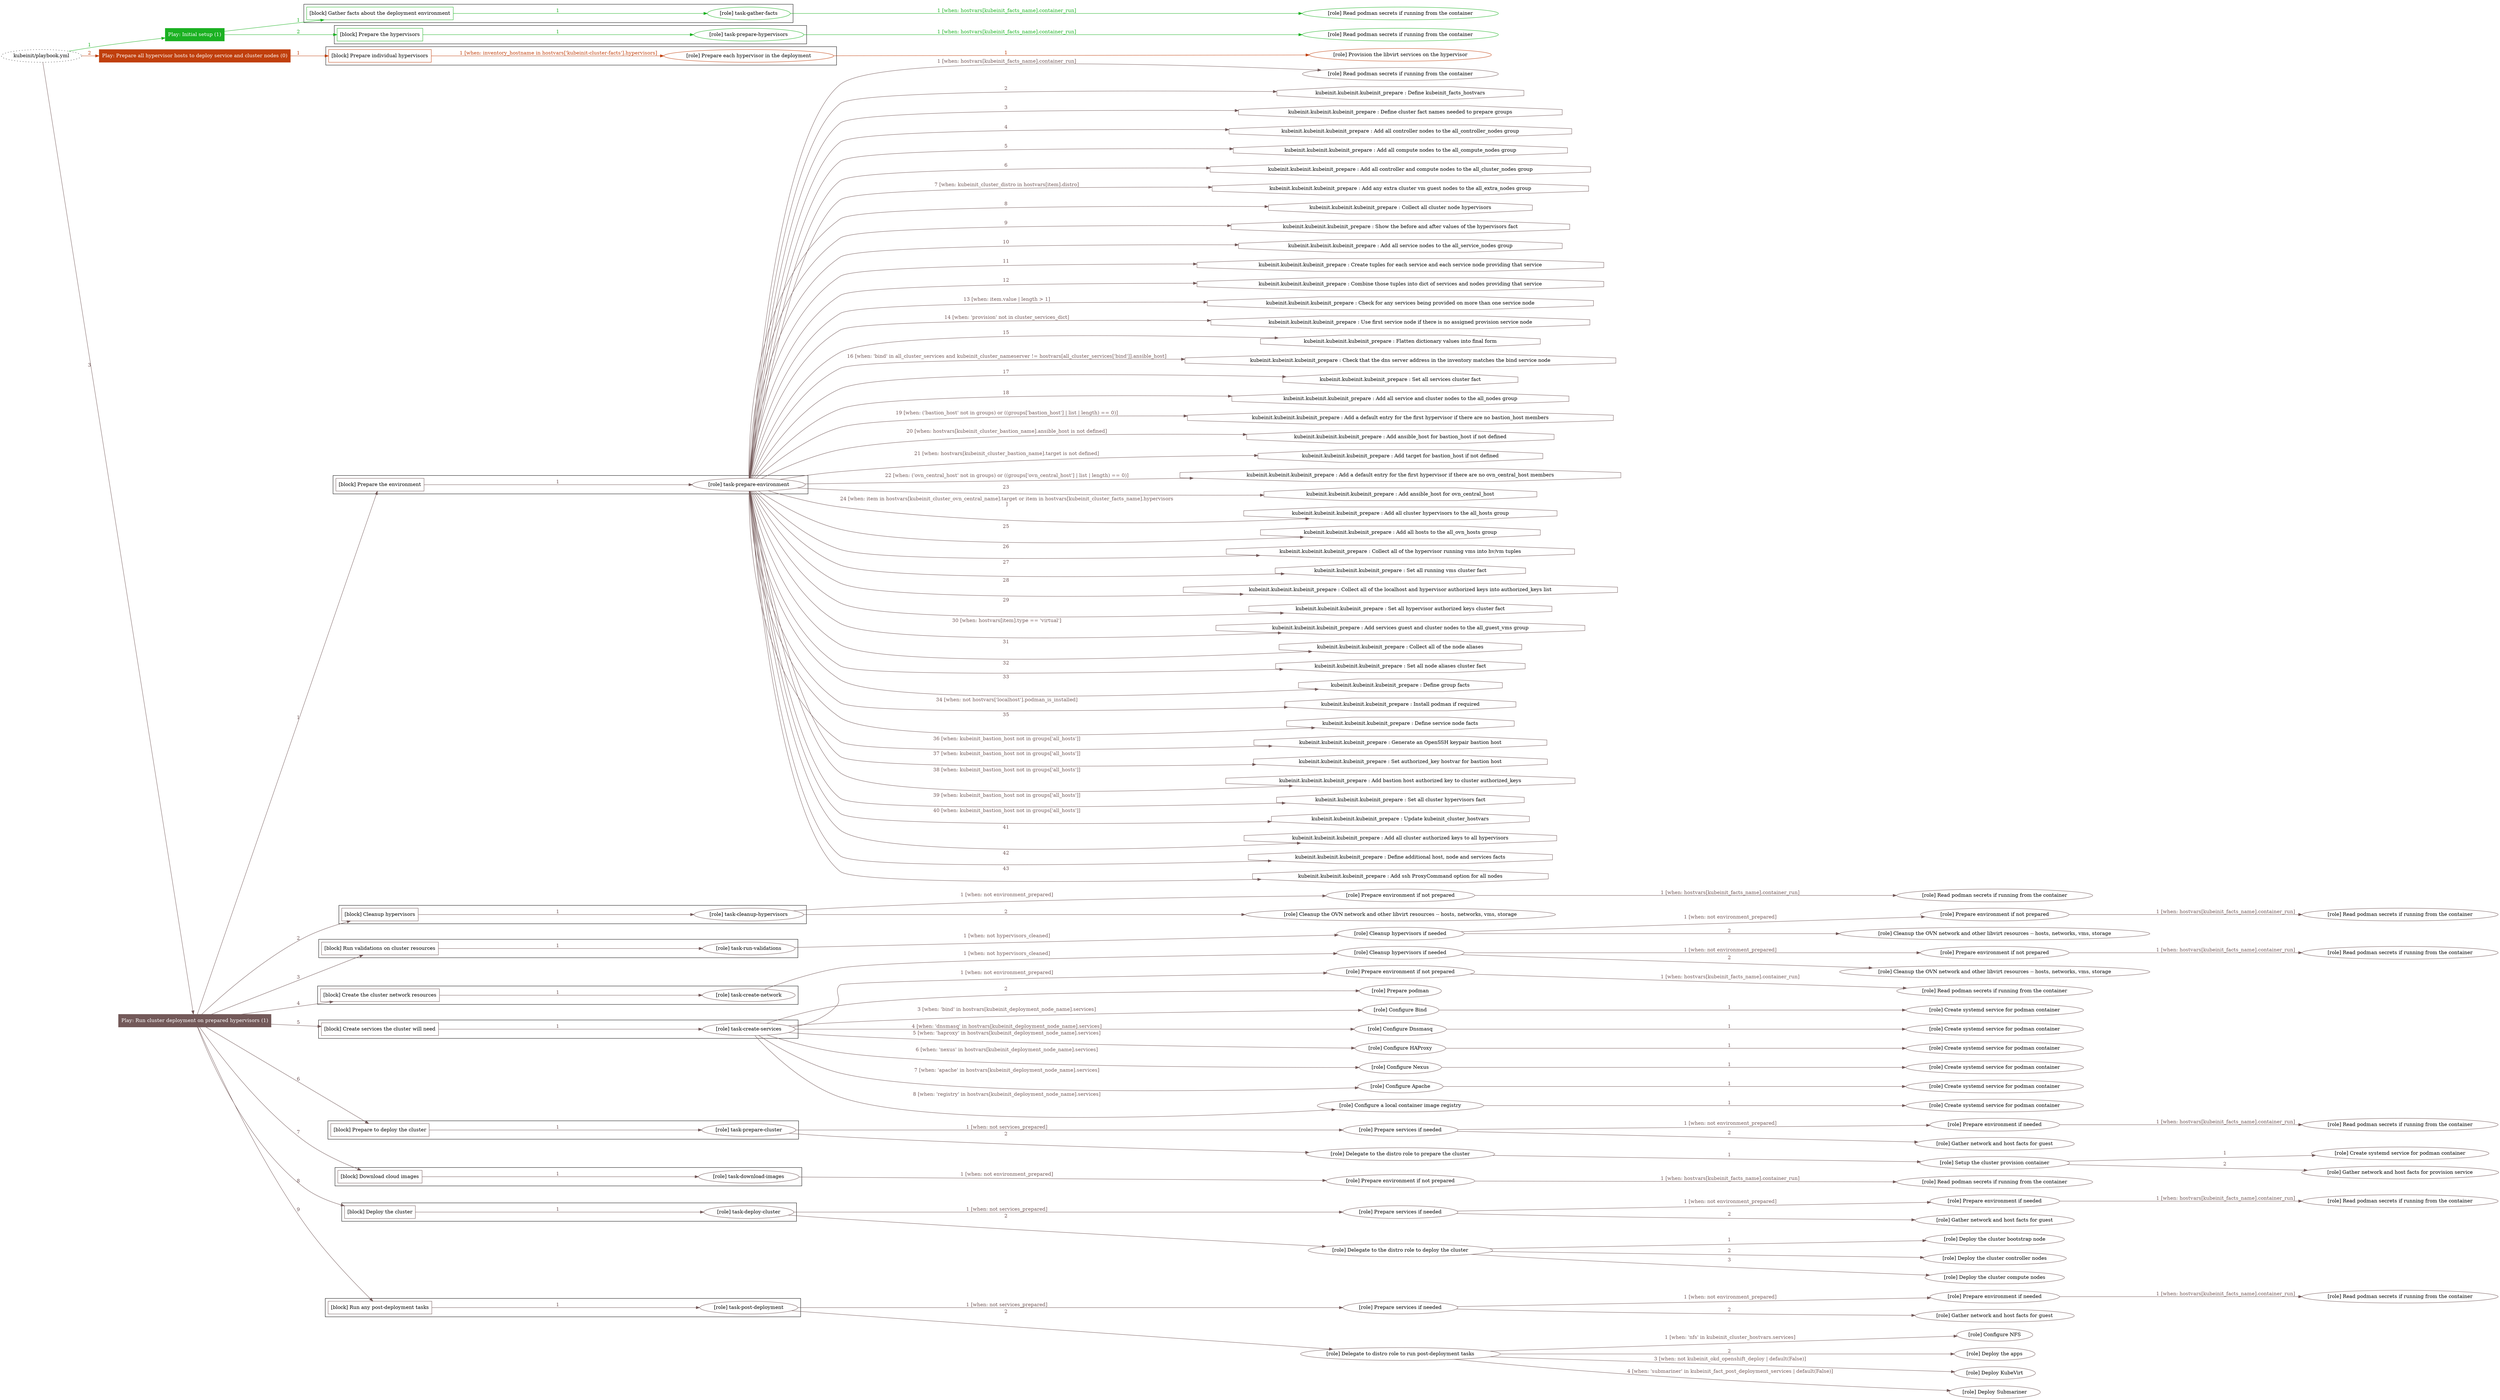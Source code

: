 digraph {
	graph [concentrate=true ordering=in rankdir=LR ratio=fill]
	edge [esep=5 sep=10]
	"kubeinit/playbook.yml" [id=root_node style=dotted]
	play_0b604673 [label="Play: Initial setup (1)" color="#1bb122" fontcolor="#ffffff" id=play_0b604673 shape=box style=filled tooltip=localhost]
	"kubeinit/playbook.yml" -> play_0b604673 [label="1 " color="#1bb122" fontcolor="#1bb122" id=edge_6fc9e31b labeltooltip="1 " tooltip="1 "]
	subgraph "Read podman secrets if running from the container" {
		role_071096eb [label="[role] Read podman secrets if running from the container" color="#1bb122" id=role_071096eb tooltip="Read podman secrets if running from the container"]
	}
	subgraph "task-gather-facts" {
		role_c2f2df8a [label="[role] task-gather-facts" color="#1bb122" id=role_c2f2df8a tooltip="task-gather-facts"]
		role_c2f2df8a -> role_071096eb [label="1 [when: hostvars[kubeinit_facts_name].container_run]" color="#1bb122" fontcolor="#1bb122" id=edge_57ed6446 labeltooltip="1 [when: hostvars[kubeinit_facts_name].container_run]" tooltip="1 [when: hostvars[kubeinit_facts_name].container_run]"]
	}
	subgraph "Read podman secrets if running from the container" {
		role_38f9a36a [label="[role] Read podman secrets if running from the container" color="#1bb122" id=role_38f9a36a tooltip="Read podman secrets if running from the container"]
	}
	subgraph "task-prepare-hypervisors" {
		role_b405c240 [label="[role] task-prepare-hypervisors" color="#1bb122" id=role_b405c240 tooltip="task-prepare-hypervisors"]
		role_b405c240 -> role_38f9a36a [label="1 [when: hostvars[kubeinit_facts_name].container_run]" color="#1bb122" fontcolor="#1bb122" id=edge_d3e00be1 labeltooltip="1 [when: hostvars[kubeinit_facts_name].container_run]" tooltip="1 [when: hostvars[kubeinit_facts_name].container_run]"]
	}
	subgraph "Play: Initial setup (1)" {
		play_0b604673 -> block_4a93ee76 [label=1 color="#1bb122" fontcolor="#1bb122" id=edge_3da9994f labeltooltip=1 tooltip=1]
		subgraph cluster_block_4a93ee76 {
			block_4a93ee76 [label="[block] Gather facts about the deployment environment" color="#1bb122" id=block_4a93ee76 labeltooltip="Gather facts about the deployment environment" shape=box tooltip="Gather facts about the deployment environment"]
			block_4a93ee76 -> role_c2f2df8a [label="1 " color="#1bb122" fontcolor="#1bb122" id=edge_fd9e7fda labeltooltip="1 " tooltip="1 "]
		}
		play_0b604673 -> block_36c95f2f [label=2 color="#1bb122" fontcolor="#1bb122" id=edge_93e45501 labeltooltip=2 tooltip=2]
		subgraph cluster_block_36c95f2f {
			block_36c95f2f [label="[block] Prepare the hypervisors" color="#1bb122" id=block_36c95f2f labeltooltip="Prepare the hypervisors" shape=box tooltip="Prepare the hypervisors"]
			block_36c95f2f -> role_b405c240 [label="1 " color="#1bb122" fontcolor="#1bb122" id=edge_4ecf1ecb labeltooltip="1 " tooltip="1 "]
		}
	}
	play_d2e999b8 [label="Play: Prepare all hypervisor hosts to deploy service and cluster nodes (0)" color="#c03f0c" fontcolor="#ffffff" id=play_d2e999b8 shape=box style=filled tooltip="Play: Prepare all hypervisor hosts to deploy service and cluster nodes (0)"]
	"kubeinit/playbook.yml" -> play_d2e999b8 [label="2 " color="#c03f0c" fontcolor="#c03f0c" id=edge_86c3b48e labeltooltip="2 " tooltip="2 "]
	subgraph "Provision the libvirt services on the hypervisor" {
		role_5745f9b3 [label="[role] Provision the libvirt services on the hypervisor" color="#c03f0c" id=role_5745f9b3 tooltip="Provision the libvirt services on the hypervisor"]
	}
	subgraph "Prepare each hypervisor in the deployment" {
		role_28396c73 [label="[role] Prepare each hypervisor in the deployment" color="#c03f0c" id=role_28396c73 tooltip="Prepare each hypervisor in the deployment"]
		role_28396c73 -> role_5745f9b3 [label="1 " color="#c03f0c" fontcolor="#c03f0c" id=edge_ae3bfe26 labeltooltip="1 " tooltip="1 "]
	}
	subgraph "Play: Prepare all hypervisor hosts to deploy service and cluster nodes (0)" {
		play_d2e999b8 -> block_d18fe141 [label=1 color="#c03f0c" fontcolor="#c03f0c" id=edge_cc3aabc2 labeltooltip=1 tooltip=1]
		subgraph cluster_block_d18fe141 {
			block_d18fe141 [label="[block] Prepare individual hypervisors" color="#c03f0c" id=block_d18fe141 labeltooltip="Prepare individual hypervisors" shape=box tooltip="Prepare individual hypervisors"]
			block_d18fe141 -> role_28396c73 [label="1 [when: inventory_hostname in hostvars['kubeinit-cluster-facts'].hypervisors]" color="#c03f0c" fontcolor="#c03f0c" id=edge_dc934dcf labeltooltip="1 [when: inventory_hostname in hostvars['kubeinit-cluster-facts'].hypervisors]" tooltip="1 [when: inventory_hostname in hostvars['kubeinit-cluster-facts'].hypervisors]"]
		}
	}
	play_7853c354 [label="Play: Run cluster deployment on prepared hypervisors (1)" color="#735959" fontcolor="#ffffff" id=play_7853c354 shape=box style=filled tooltip=localhost]
	"kubeinit/playbook.yml" -> play_7853c354 [label="3 " color="#735959" fontcolor="#735959" id=edge_5b728e2a labeltooltip="3 " tooltip="3 "]
	subgraph "Read podman secrets if running from the container" {
		role_346d6a9c [label="[role] Read podman secrets if running from the container" color="#735959" id=role_346d6a9c tooltip="Read podman secrets if running from the container"]
	}
	subgraph "task-prepare-environment" {
		role_4cdd810d [label="[role] task-prepare-environment" color="#735959" id=role_4cdd810d tooltip="task-prepare-environment"]
		role_4cdd810d -> role_346d6a9c [label="1 [when: hostvars[kubeinit_facts_name].container_run]" color="#735959" fontcolor="#735959" id=edge_8210e7eb labeltooltip="1 [when: hostvars[kubeinit_facts_name].container_run]" tooltip="1 [when: hostvars[kubeinit_facts_name].container_run]"]
		task_5ebe31a1 [label="kubeinit.kubeinit.kubeinit_prepare : Define kubeinit_facts_hostvars" color="#735959" id=task_5ebe31a1 shape=octagon tooltip="kubeinit.kubeinit.kubeinit_prepare : Define kubeinit_facts_hostvars"]
		role_4cdd810d -> task_5ebe31a1 [label="2 " color="#735959" fontcolor="#735959" id=edge_05c3b8dc labeltooltip="2 " tooltip="2 "]
		task_e822b29d [label="kubeinit.kubeinit.kubeinit_prepare : Define cluster fact names needed to prepare groups" color="#735959" id=task_e822b29d shape=octagon tooltip="kubeinit.kubeinit.kubeinit_prepare : Define cluster fact names needed to prepare groups"]
		role_4cdd810d -> task_e822b29d [label="3 " color="#735959" fontcolor="#735959" id=edge_4796a054 labeltooltip="3 " tooltip="3 "]
		task_d7df9d55 [label="kubeinit.kubeinit.kubeinit_prepare : Add all controller nodes to the all_controller_nodes group" color="#735959" id=task_d7df9d55 shape=octagon tooltip="kubeinit.kubeinit.kubeinit_prepare : Add all controller nodes to the all_controller_nodes group"]
		role_4cdd810d -> task_d7df9d55 [label="4 " color="#735959" fontcolor="#735959" id=edge_8d4c960b labeltooltip="4 " tooltip="4 "]
		task_0f27e9c3 [label="kubeinit.kubeinit.kubeinit_prepare : Add all compute nodes to the all_compute_nodes group" color="#735959" id=task_0f27e9c3 shape=octagon tooltip="kubeinit.kubeinit.kubeinit_prepare : Add all compute nodes to the all_compute_nodes group"]
		role_4cdd810d -> task_0f27e9c3 [label="5 " color="#735959" fontcolor="#735959" id=edge_5e927fb1 labeltooltip="5 " tooltip="5 "]
		task_297e2032 [label="kubeinit.kubeinit.kubeinit_prepare : Add all controller and compute nodes to the all_cluster_nodes group" color="#735959" id=task_297e2032 shape=octagon tooltip="kubeinit.kubeinit.kubeinit_prepare : Add all controller and compute nodes to the all_cluster_nodes group"]
		role_4cdd810d -> task_297e2032 [label="6 " color="#735959" fontcolor="#735959" id=edge_5557f332 labeltooltip="6 " tooltip="6 "]
		task_c8d8c554 [label="kubeinit.kubeinit.kubeinit_prepare : Add any extra cluster vm guest nodes to the all_extra_nodes group" color="#735959" id=task_c8d8c554 shape=octagon tooltip="kubeinit.kubeinit.kubeinit_prepare : Add any extra cluster vm guest nodes to the all_extra_nodes group"]
		role_4cdd810d -> task_c8d8c554 [label="7 [when: kubeinit_cluster_distro in hostvars[item].distro]" color="#735959" fontcolor="#735959" id=edge_0720735c labeltooltip="7 [when: kubeinit_cluster_distro in hostvars[item].distro]" tooltip="7 [when: kubeinit_cluster_distro in hostvars[item].distro]"]
		task_eff032a1 [label="kubeinit.kubeinit.kubeinit_prepare : Collect all cluster node hypervisors" color="#735959" id=task_eff032a1 shape=octagon tooltip="kubeinit.kubeinit.kubeinit_prepare : Collect all cluster node hypervisors"]
		role_4cdd810d -> task_eff032a1 [label="8 " color="#735959" fontcolor="#735959" id=edge_371bef1b labeltooltip="8 " tooltip="8 "]
		task_c2dc8c51 [label="kubeinit.kubeinit.kubeinit_prepare : Show the before and after values of the hypervisors fact" color="#735959" id=task_c2dc8c51 shape=octagon tooltip="kubeinit.kubeinit.kubeinit_prepare : Show the before and after values of the hypervisors fact"]
		role_4cdd810d -> task_c2dc8c51 [label="9 " color="#735959" fontcolor="#735959" id=edge_bf4c07bd labeltooltip="9 " tooltip="9 "]
		task_d6c1d150 [label="kubeinit.kubeinit.kubeinit_prepare : Add all service nodes to the all_service_nodes group" color="#735959" id=task_d6c1d150 shape=octagon tooltip="kubeinit.kubeinit.kubeinit_prepare : Add all service nodes to the all_service_nodes group"]
		role_4cdd810d -> task_d6c1d150 [label="10 " color="#735959" fontcolor="#735959" id=edge_a05be52d labeltooltip="10 " tooltip="10 "]
		task_e0d1e132 [label="kubeinit.kubeinit.kubeinit_prepare : Create tuples for each service and each service node providing that service" color="#735959" id=task_e0d1e132 shape=octagon tooltip="kubeinit.kubeinit.kubeinit_prepare : Create tuples for each service and each service node providing that service"]
		role_4cdd810d -> task_e0d1e132 [label="11 " color="#735959" fontcolor="#735959" id=edge_6a0a0f33 labeltooltip="11 " tooltip="11 "]
		task_df3c051e [label="kubeinit.kubeinit.kubeinit_prepare : Combine those tuples into dict of services and nodes providing that service" color="#735959" id=task_df3c051e shape=octagon tooltip="kubeinit.kubeinit.kubeinit_prepare : Combine those tuples into dict of services and nodes providing that service"]
		role_4cdd810d -> task_df3c051e [label="12 " color="#735959" fontcolor="#735959" id=edge_ddbcea80 labeltooltip="12 " tooltip="12 "]
		task_bdcde549 [label="kubeinit.kubeinit.kubeinit_prepare : Check for any services being provided on more than one service node" color="#735959" id=task_bdcde549 shape=octagon tooltip="kubeinit.kubeinit.kubeinit_prepare : Check for any services being provided on more than one service node"]
		role_4cdd810d -> task_bdcde549 [label="13 [when: item.value | length > 1]" color="#735959" fontcolor="#735959" id=edge_a064f05b labeltooltip="13 [when: item.value | length > 1]" tooltip="13 [when: item.value | length > 1]"]
		task_8c13baa5 [label="kubeinit.kubeinit.kubeinit_prepare : Use first service node if there is no assigned provision service node" color="#735959" id=task_8c13baa5 shape=octagon tooltip="kubeinit.kubeinit.kubeinit_prepare : Use first service node if there is no assigned provision service node"]
		role_4cdd810d -> task_8c13baa5 [label="14 [when: 'provision' not in cluster_services_dict]" color="#735959" fontcolor="#735959" id=edge_7d8c12a4 labeltooltip="14 [when: 'provision' not in cluster_services_dict]" tooltip="14 [when: 'provision' not in cluster_services_dict]"]
		task_615d08bc [label="kubeinit.kubeinit.kubeinit_prepare : Flatten dictionary values into final form" color="#735959" id=task_615d08bc shape=octagon tooltip="kubeinit.kubeinit.kubeinit_prepare : Flatten dictionary values into final form"]
		role_4cdd810d -> task_615d08bc [label="15 " color="#735959" fontcolor="#735959" id=edge_6911496a labeltooltip="15 " tooltip="15 "]
		task_e37f6dc3 [label="kubeinit.kubeinit.kubeinit_prepare : Check that the dns server address in the inventory matches the bind service node" color="#735959" id=task_e37f6dc3 shape=octagon tooltip="kubeinit.kubeinit.kubeinit_prepare : Check that the dns server address in the inventory matches the bind service node"]
		role_4cdd810d -> task_e37f6dc3 [label="16 [when: 'bind' in all_cluster_services and kubeinit_cluster_nameserver != hostvars[all_cluster_services['bind']].ansible_host]" color="#735959" fontcolor="#735959" id=edge_5a720386 labeltooltip="16 [when: 'bind' in all_cluster_services and kubeinit_cluster_nameserver != hostvars[all_cluster_services['bind']].ansible_host]" tooltip="16 [when: 'bind' in all_cluster_services and kubeinit_cluster_nameserver != hostvars[all_cluster_services['bind']].ansible_host]"]
		task_927e2040 [label="kubeinit.kubeinit.kubeinit_prepare : Set all services cluster fact" color="#735959" id=task_927e2040 shape=octagon tooltip="kubeinit.kubeinit.kubeinit_prepare : Set all services cluster fact"]
		role_4cdd810d -> task_927e2040 [label="17 " color="#735959" fontcolor="#735959" id=edge_1aaa6c3b labeltooltip="17 " tooltip="17 "]
		task_e1cd76f1 [label="kubeinit.kubeinit.kubeinit_prepare : Add all service and cluster nodes to the all_nodes group" color="#735959" id=task_e1cd76f1 shape=octagon tooltip="kubeinit.kubeinit.kubeinit_prepare : Add all service and cluster nodes to the all_nodes group"]
		role_4cdd810d -> task_e1cd76f1 [label="18 " color="#735959" fontcolor="#735959" id=edge_e5a9df1f labeltooltip="18 " tooltip="18 "]
		task_25ee8da7 [label="kubeinit.kubeinit.kubeinit_prepare : Add a default entry for the first hypervisor if there are no bastion_host members" color="#735959" id=task_25ee8da7 shape=octagon tooltip="kubeinit.kubeinit.kubeinit_prepare : Add a default entry for the first hypervisor if there are no bastion_host members"]
		role_4cdd810d -> task_25ee8da7 [label="19 [when: ('bastion_host' not in groups) or ((groups['bastion_host'] | list | length) == 0)]" color="#735959" fontcolor="#735959" id=edge_ca55831f labeltooltip="19 [when: ('bastion_host' not in groups) or ((groups['bastion_host'] | list | length) == 0)]" tooltip="19 [when: ('bastion_host' not in groups) or ((groups['bastion_host'] | list | length) == 0)]"]
		task_cac60c25 [label="kubeinit.kubeinit.kubeinit_prepare : Add ansible_host for bastion_host if not defined" color="#735959" id=task_cac60c25 shape=octagon tooltip="kubeinit.kubeinit.kubeinit_prepare : Add ansible_host for bastion_host if not defined"]
		role_4cdd810d -> task_cac60c25 [label="20 [when: hostvars[kubeinit_cluster_bastion_name].ansible_host is not defined]" color="#735959" fontcolor="#735959" id=edge_ae914f7a labeltooltip="20 [when: hostvars[kubeinit_cluster_bastion_name].ansible_host is not defined]" tooltip="20 [when: hostvars[kubeinit_cluster_bastion_name].ansible_host is not defined]"]
		task_775a1bec [label="kubeinit.kubeinit.kubeinit_prepare : Add target for bastion_host if not defined" color="#735959" id=task_775a1bec shape=octagon tooltip="kubeinit.kubeinit.kubeinit_prepare : Add target for bastion_host if not defined"]
		role_4cdd810d -> task_775a1bec [label="21 [when: hostvars[kubeinit_cluster_bastion_name].target is not defined]" color="#735959" fontcolor="#735959" id=edge_4b243d5f labeltooltip="21 [when: hostvars[kubeinit_cluster_bastion_name].target is not defined]" tooltip="21 [when: hostvars[kubeinit_cluster_bastion_name].target is not defined]"]
		task_08d8ca10 [label="kubeinit.kubeinit.kubeinit_prepare : Add a default entry for the first hypervisor if there are no ovn_central_host members" color="#735959" id=task_08d8ca10 shape=octagon tooltip="kubeinit.kubeinit.kubeinit_prepare : Add a default entry for the first hypervisor if there are no ovn_central_host members"]
		role_4cdd810d -> task_08d8ca10 [label="22 [when: ('ovn_central_host' not in groups) or ((groups['ovn_central_host'] | list | length) == 0)]" color="#735959" fontcolor="#735959" id=edge_671dd562 labeltooltip="22 [when: ('ovn_central_host' not in groups) or ((groups['ovn_central_host'] | list | length) == 0)]" tooltip="22 [when: ('ovn_central_host' not in groups) or ((groups['ovn_central_host'] | list | length) == 0)]"]
		task_d0945b0a [label="kubeinit.kubeinit.kubeinit_prepare : Add ansible_host for ovn_central_host" color="#735959" id=task_d0945b0a shape=octagon tooltip="kubeinit.kubeinit.kubeinit_prepare : Add ansible_host for ovn_central_host"]
		role_4cdd810d -> task_d0945b0a [label="23 " color="#735959" fontcolor="#735959" id=edge_9784f53c labeltooltip="23 " tooltip="23 "]
		task_a1dbe14c [label="kubeinit.kubeinit.kubeinit_prepare : Add all cluster hypervisors to the all_hosts group" color="#735959" id=task_a1dbe14c shape=octagon tooltip="kubeinit.kubeinit.kubeinit_prepare : Add all cluster hypervisors to the all_hosts group"]
		role_4cdd810d -> task_a1dbe14c [label="24 [when: item in hostvars[kubeinit_cluster_ovn_central_name].target or item in hostvars[kubeinit_cluster_facts_name].hypervisors
]" color="#735959" fontcolor="#735959" id=edge_110ff3a8 labeltooltip="24 [when: item in hostvars[kubeinit_cluster_ovn_central_name].target or item in hostvars[kubeinit_cluster_facts_name].hypervisors
]" tooltip="24 [when: item in hostvars[kubeinit_cluster_ovn_central_name].target or item in hostvars[kubeinit_cluster_facts_name].hypervisors
]"]
		task_2d7e0704 [label="kubeinit.kubeinit.kubeinit_prepare : Add all hosts to the all_ovn_hosts group" color="#735959" id=task_2d7e0704 shape=octagon tooltip="kubeinit.kubeinit.kubeinit_prepare : Add all hosts to the all_ovn_hosts group"]
		role_4cdd810d -> task_2d7e0704 [label="25 " color="#735959" fontcolor="#735959" id=edge_1ecf9fa5 labeltooltip="25 " tooltip="25 "]
		task_ece7da7d [label="kubeinit.kubeinit.kubeinit_prepare : Collect all of the hypervisor running vms into hv/vm tuples" color="#735959" id=task_ece7da7d shape=octagon tooltip="kubeinit.kubeinit.kubeinit_prepare : Collect all of the hypervisor running vms into hv/vm tuples"]
		role_4cdd810d -> task_ece7da7d [label="26 " color="#735959" fontcolor="#735959" id=edge_17918cf3 labeltooltip="26 " tooltip="26 "]
		task_fa5a8075 [label="kubeinit.kubeinit.kubeinit_prepare : Set all running vms cluster fact" color="#735959" id=task_fa5a8075 shape=octagon tooltip="kubeinit.kubeinit.kubeinit_prepare : Set all running vms cluster fact"]
		role_4cdd810d -> task_fa5a8075 [label="27 " color="#735959" fontcolor="#735959" id=edge_235bb44b labeltooltip="27 " tooltip="27 "]
		task_a196ea78 [label="kubeinit.kubeinit.kubeinit_prepare : Collect all of the localhost and hypervisor authorized keys into authorized_keys list" color="#735959" id=task_a196ea78 shape=octagon tooltip="kubeinit.kubeinit.kubeinit_prepare : Collect all of the localhost and hypervisor authorized keys into authorized_keys list"]
		role_4cdd810d -> task_a196ea78 [label="28 " color="#735959" fontcolor="#735959" id=edge_3cf45b0a labeltooltip="28 " tooltip="28 "]
		task_ff2f99eb [label="kubeinit.kubeinit.kubeinit_prepare : Set all hypervisor authorized keys cluster fact" color="#735959" id=task_ff2f99eb shape=octagon tooltip="kubeinit.kubeinit.kubeinit_prepare : Set all hypervisor authorized keys cluster fact"]
		role_4cdd810d -> task_ff2f99eb [label="29 " color="#735959" fontcolor="#735959" id=edge_c030cb1f labeltooltip="29 " tooltip="29 "]
		task_f0d97d83 [label="kubeinit.kubeinit.kubeinit_prepare : Add services guest and cluster nodes to the all_guest_vms group" color="#735959" id=task_f0d97d83 shape=octagon tooltip="kubeinit.kubeinit.kubeinit_prepare : Add services guest and cluster nodes to the all_guest_vms group"]
		role_4cdd810d -> task_f0d97d83 [label="30 [when: hostvars[item].type == 'virtual']" color="#735959" fontcolor="#735959" id=edge_7e536965 labeltooltip="30 [when: hostvars[item].type == 'virtual']" tooltip="30 [when: hostvars[item].type == 'virtual']"]
		task_8d2ea3e6 [label="kubeinit.kubeinit.kubeinit_prepare : Collect all of the node aliases" color="#735959" id=task_8d2ea3e6 shape=octagon tooltip="kubeinit.kubeinit.kubeinit_prepare : Collect all of the node aliases"]
		role_4cdd810d -> task_8d2ea3e6 [label="31 " color="#735959" fontcolor="#735959" id=edge_9c41b24f labeltooltip="31 " tooltip="31 "]
		task_41cbaa6e [label="kubeinit.kubeinit.kubeinit_prepare : Set all node aliases cluster fact" color="#735959" id=task_41cbaa6e shape=octagon tooltip="kubeinit.kubeinit.kubeinit_prepare : Set all node aliases cluster fact"]
		role_4cdd810d -> task_41cbaa6e [label="32 " color="#735959" fontcolor="#735959" id=edge_8a51d4a0 labeltooltip="32 " tooltip="32 "]
		task_58ff5467 [label="kubeinit.kubeinit.kubeinit_prepare : Define group facts" color="#735959" id=task_58ff5467 shape=octagon tooltip="kubeinit.kubeinit.kubeinit_prepare : Define group facts"]
		role_4cdd810d -> task_58ff5467 [label="33 " color="#735959" fontcolor="#735959" id=edge_520b2924 labeltooltip="33 " tooltip="33 "]
		task_6f6a8bd0 [label="kubeinit.kubeinit.kubeinit_prepare : Install podman if required" color="#735959" id=task_6f6a8bd0 shape=octagon tooltip="kubeinit.kubeinit.kubeinit_prepare : Install podman if required"]
		role_4cdd810d -> task_6f6a8bd0 [label="34 [when: not hostvars['localhost'].podman_is_installed]" color="#735959" fontcolor="#735959" id=edge_380c52dd labeltooltip="34 [when: not hostvars['localhost'].podman_is_installed]" tooltip="34 [when: not hostvars['localhost'].podman_is_installed]"]
		task_2b76e781 [label="kubeinit.kubeinit.kubeinit_prepare : Define service node facts" color="#735959" id=task_2b76e781 shape=octagon tooltip="kubeinit.kubeinit.kubeinit_prepare : Define service node facts"]
		role_4cdd810d -> task_2b76e781 [label="35 " color="#735959" fontcolor="#735959" id=edge_bb054ce7 labeltooltip="35 " tooltip="35 "]
		task_5092fc9a [label="kubeinit.kubeinit.kubeinit_prepare : Generate an OpenSSH keypair bastion host" color="#735959" id=task_5092fc9a shape=octagon tooltip="kubeinit.kubeinit.kubeinit_prepare : Generate an OpenSSH keypair bastion host"]
		role_4cdd810d -> task_5092fc9a [label="36 [when: kubeinit_bastion_host not in groups['all_hosts']]" color="#735959" fontcolor="#735959" id=edge_240e9bb1 labeltooltip="36 [when: kubeinit_bastion_host not in groups['all_hosts']]" tooltip="36 [when: kubeinit_bastion_host not in groups['all_hosts']]"]
		task_94d8cf6a [label="kubeinit.kubeinit.kubeinit_prepare : Set authorized_key hostvar for bastion host" color="#735959" id=task_94d8cf6a shape=octagon tooltip="kubeinit.kubeinit.kubeinit_prepare : Set authorized_key hostvar for bastion host"]
		role_4cdd810d -> task_94d8cf6a [label="37 [when: kubeinit_bastion_host not in groups['all_hosts']]" color="#735959" fontcolor="#735959" id=edge_0bd7aa03 labeltooltip="37 [when: kubeinit_bastion_host not in groups['all_hosts']]" tooltip="37 [when: kubeinit_bastion_host not in groups['all_hosts']]"]
		task_050c9ed0 [label="kubeinit.kubeinit.kubeinit_prepare : Add bastion host authorized key to cluster authorized_keys" color="#735959" id=task_050c9ed0 shape=octagon tooltip="kubeinit.kubeinit.kubeinit_prepare : Add bastion host authorized key to cluster authorized_keys"]
		role_4cdd810d -> task_050c9ed0 [label="38 [when: kubeinit_bastion_host not in groups['all_hosts']]" color="#735959" fontcolor="#735959" id=edge_ef444ffe labeltooltip="38 [when: kubeinit_bastion_host not in groups['all_hosts']]" tooltip="38 [when: kubeinit_bastion_host not in groups['all_hosts']]"]
		task_e8dc35d6 [label="kubeinit.kubeinit.kubeinit_prepare : Set all cluster hypervisors fact" color="#735959" id=task_e8dc35d6 shape=octagon tooltip="kubeinit.kubeinit.kubeinit_prepare : Set all cluster hypervisors fact"]
		role_4cdd810d -> task_e8dc35d6 [label="39 [when: kubeinit_bastion_host not in groups['all_hosts']]" color="#735959" fontcolor="#735959" id=edge_620a6725 labeltooltip="39 [when: kubeinit_bastion_host not in groups['all_hosts']]" tooltip="39 [when: kubeinit_bastion_host not in groups['all_hosts']]"]
		task_590fdaac [label="kubeinit.kubeinit.kubeinit_prepare : Update kubeinit_cluster_hostvars" color="#735959" id=task_590fdaac shape=octagon tooltip="kubeinit.kubeinit.kubeinit_prepare : Update kubeinit_cluster_hostvars"]
		role_4cdd810d -> task_590fdaac [label="40 [when: kubeinit_bastion_host not in groups['all_hosts']]" color="#735959" fontcolor="#735959" id=edge_285d5b00 labeltooltip="40 [when: kubeinit_bastion_host not in groups['all_hosts']]" tooltip="40 [when: kubeinit_bastion_host not in groups['all_hosts']]"]
		task_1eda47ca [label="kubeinit.kubeinit.kubeinit_prepare : Add all cluster authorized keys to all hypervisors" color="#735959" id=task_1eda47ca shape=octagon tooltip="kubeinit.kubeinit.kubeinit_prepare : Add all cluster authorized keys to all hypervisors"]
		role_4cdd810d -> task_1eda47ca [label="41 " color="#735959" fontcolor="#735959" id=edge_f49694b1 labeltooltip="41 " tooltip="41 "]
		task_5cd0d17d [label="kubeinit.kubeinit.kubeinit_prepare : Define additional host, node and services facts" color="#735959" id=task_5cd0d17d shape=octagon tooltip="kubeinit.kubeinit.kubeinit_prepare : Define additional host, node and services facts"]
		role_4cdd810d -> task_5cd0d17d [label="42 " color="#735959" fontcolor="#735959" id=edge_ef0da029 labeltooltip="42 " tooltip="42 "]
		task_136187fb [label="kubeinit.kubeinit.kubeinit_prepare : Add ssh ProxyCommand option for all nodes" color="#735959" id=task_136187fb shape=octagon tooltip="kubeinit.kubeinit.kubeinit_prepare : Add ssh ProxyCommand option for all nodes"]
		role_4cdd810d -> task_136187fb [label="43 " color="#735959" fontcolor="#735959" id=edge_6aceeecd labeltooltip="43 " tooltip="43 "]
	}
	subgraph "Read podman secrets if running from the container" {
		role_1c38e2b9 [label="[role] Read podman secrets if running from the container" color="#735959" id=role_1c38e2b9 tooltip="Read podman secrets if running from the container"]
	}
	subgraph "Prepare environment if not prepared" {
		role_e371d904 [label="[role] Prepare environment if not prepared" color="#735959" id=role_e371d904 tooltip="Prepare environment if not prepared"]
		role_e371d904 -> role_1c38e2b9 [label="1 [when: hostvars[kubeinit_facts_name].container_run]" color="#735959" fontcolor="#735959" id=edge_8345aaf6 labeltooltip="1 [when: hostvars[kubeinit_facts_name].container_run]" tooltip="1 [when: hostvars[kubeinit_facts_name].container_run]"]
	}
	subgraph "Cleanup the OVN network and other libvirt resources -- hosts, networks, vms, storage" {
		role_0c34d7f1 [label="[role] Cleanup the OVN network and other libvirt resources -- hosts, networks, vms, storage" color="#735959" id=role_0c34d7f1 tooltip="Cleanup the OVN network and other libvirt resources -- hosts, networks, vms, storage"]
	}
	subgraph "task-cleanup-hypervisors" {
		role_062857de [label="[role] task-cleanup-hypervisors" color="#735959" id=role_062857de tooltip="task-cleanup-hypervisors"]
		role_062857de -> role_e371d904 [label="1 [when: not environment_prepared]" color="#735959" fontcolor="#735959" id=edge_cc44ac34 labeltooltip="1 [when: not environment_prepared]" tooltip="1 [when: not environment_prepared]"]
		role_062857de -> role_0c34d7f1 [label="2 " color="#735959" fontcolor="#735959" id=edge_2cad8264 labeltooltip="2 " tooltip="2 "]
	}
	subgraph "Read podman secrets if running from the container" {
		role_272c7995 [label="[role] Read podman secrets if running from the container" color="#735959" id=role_272c7995 tooltip="Read podman secrets if running from the container"]
	}
	subgraph "Prepare environment if not prepared" {
		role_2d081fd0 [label="[role] Prepare environment if not prepared" color="#735959" id=role_2d081fd0 tooltip="Prepare environment if not prepared"]
		role_2d081fd0 -> role_272c7995 [label="1 [when: hostvars[kubeinit_facts_name].container_run]" color="#735959" fontcolor="#735959" id=edge_acadd8dc labeltooltip="1 [when: hostvars[kubeinit_facts_name].container_run]" tooltip="1 [when: hostvars[kubeinit_facts_name].container_run]"]
	}
	subgraph "Cleanup the OVN network and other libvirt resources -- hosts, networks, vms, storage" {
		role_55965f7b [label="[role] Cleanup the OVN network and other libvirt resources -- hosts, networks, vms, storage" color="#735959" id=role_55965f7b tooltip="Cleanup the OVN network and other libvirt resources -- hosts, networks, vms, storage"]
	}
	subgraph "Cleanup hypervisors if needed" {
		role_7e088716 [label="[role] Cleanup hypervisors if needed" color="#735959" id=role_7e088716 tooltip="Cleanup hypervisors if needed"]
		role_7e088716 -> role_2d081fd0 [label="1 [when: not environment_prepared]" color="#735959" fontcolor="#735959" id=edge_115a5318 labeltooltip="1 [when: not environment_prepared]" tooltip="1 [when: not environment_prepared]"]
		role_7e088716 -> role_55965f7b [label="2 " color="#735959" fontcolor="#735959" id=edge_6fd35939 labeltooltip="2 " tooltip="2 "]
	}
	subgraph "task-run-validations" {
		role_c21163a3 [label="[role] task-run-validations" color="#735959" id=role_c21163a3 tooltip="task-run-validations"]
		role_c21163a3 -> role_7e088716 [label="1 [when: not hypervisors_cleaned]" color="#735959" fontcolor="#735959" id=edge_882e077a labeltooltip="1 [when: not hypervisors_cleaned]" tooltip="1 [when: not hypervisors_cleaned]"]
	}
	subgraph "Read podman secrets if running from the container" {
		role_0f3a05f4 [label="[role] Read podman secrets if running from the container" color="#735959" id=role_0f3a05f4 tooltip="Read podman secrets if running from the container"]
	}
	subgraph "Prepare environment if not prepared" {
		role_2cbc596e [label="[role] Prepare environment if not prepared" color="#735959" id=role_2cbc596e tooltip="Prepare environment if not prepared"]
		role_2cbc596e -> role_0f3a05f4 [label="1 [when: hostvars[kubeinit_facts_name].container_run]" color="#735959" fontcolor="#735959" id=edge_8237976a labeltooltip="1 [when: hostvars[kubeinit_facts_name].container_run]" tooltip="1 [when: hostvars[kubeinit_facts_name].container_run]"]
	}
	subgraph "Cleanup the OVN network and other libvirt resources -- hosts, networks, vms, storage" {
		role_1b6a2350 [label="[role] Cleanup the OVN network and other libvirt resources -- hosts, networks, vms, storage" color="#735959" id=role_1b6a2350 tooltip="Cleanup the OVN network and other libvirt resources -- hosts, networks, vms, storage"]
	}
	subgraph "Cleanup hypervisors if needed" {
		role_c20642ca [label="[role] Cleanup hypervisors if needed" color="#735959" id=role_c20642ca tooltip="Cleanup hypervisors if needed"]
		role_c20642ca -> role_2cbc596e [label="1 [when: not environment_prepared]" color="#735959" fontcolor="#735959" id=edge_f02232a6 labeltooltip="1 [when: not environment_prepared]" tooltip="1 [when: not environment_prepared]"]
		role_c20642ca -> role_1b6a2350 [label="2 " color="#735959" fontcolor="#735959" id=edge_78edf0e3 labeltooltip="2 " tooltip="2 "]
	}
	subgraph "task-create-network" {
		role_643c8e18 [label="[role] task-create-network" color="#735959" id=role_643c8e18 tooltip="task-create-network"]
		role_643c8e18 -> role_c20642ca [label="1 [when: not hypervisors_cleaned]" color="#735959" fontcolor="#735959" id=edge_db14b9b7 labeltooltip="1 [when: not hypervisors_cleaned]" tooltip="1 [when: not hypervisors_cleaned]"]
	}
	subgraph "Read podman secrets if running from the container" {
		role_3613cdd4 [label="[role] Read podman secrets if running from the container" color="#735959" id=role_3613cdd4 tooltip="Read podman secrets if running from the container"]
	}
	subgraph "Prepare environment if not prepared" {
		role_b26812f7 [label="[role] Prepare environment if not prepared" color="#735959" id=role_b26812f7 tooltip="Prepare environment if not prepared"]
		role_b26812f7 -> role_3613cdd4 [label="1 [when: hostvars[kubeinit_facts_name].container_run]" color="#735959" fontcolor="#735959" id=edge_d66ffa3a labeltooltip="1 [when: hostvars[kubeinit_facts_name].container_run]" tooltip="1 [when: hostvars[kubeinit_facts_name].container_run]"]
	}
	subgraph "Prepare podman" {
		role_447b09b1 [label="[role] Prepare podman" color="#735959" id=role_447b09b1 tooltip="Prepare podman"]
	}
	subgraph "Create systemd service for podman container" {
		role_4086a439 [label="[role] Create systemd service for podman container" color="#735959" id=role_4086a439 tooltip="Create systemd service for podman container"]
	}
	subgraph "Configure Bind" {
		role_c69c54dd [label="[role] Configure Bind" color="#735959" id=role_c69c54dd tooltip="Configure Bind"]
		role_c69c54dd -> role_4086a439 [label="1 " color="#735959" fontcolor="#735959" id=edge_bf426b8f labeltooltip="1 " tooltip="1 "]
	}
	subgraph "Create systemd service for podman container" {
		role_bd46b300 [label="[role] Create systemd service for podman container" color="#735959" id=role_bd46b300 tooltip="Create systemd service for podman container"]
	}
	subgraph "Configure Dnsmasq" {
		role_b2294d41 [label="[role] Configure Dnsmasq" color="#735959" id=role_b2294d41 tooltip="Configure Dnsmasq"]
		role_b2294d41 -> role_bd46b300 [label="1 " color="#735959" fontcolor="#735959" id=edge_a9fb114c labeltooltip="1 " tooltip="1 "]
	}
	subgraph "Create systemd service for podman container" {
		role_dbffb1fe [label="[role] Create systemd service for podman container" color="#735959" id=role_dbffb1fe tooltip="Create systemd service for podman container"]
	}
	subgraph "Configure HAProxy" {
		role_02f6f303 [label="[role] Configure HAProxy" color="#735959" id=role_02f6f303 tooltip="Configure HAProxy"]
		role_02f6f303 -> role_dbffb1fe [label="1 " color="#735959" fontcolor="#735959" id=edge_af2626db labeltooltip="1 " tooltip="1 "]
	}
	subgraph "Create systemd service for podman container" {
		role_d4007c28 [label="[role] Create systemd service for podman container" color="#735959" id=role_d4007c28 tooltip="Create systemd service for podman container"]
	}
	subgraph "Configure Nexus" {
		role_cf9e062e [label="[role] Configure Nexus" color="#735959" id=role_cf9e062e tooltip="Configure Nexus"]
		role_cf9e062e -> role_d4007c28 [label="1 " color="#735959" fontcolor="#735959" id=edge_46b011fb labeltooltip="1 " tooltip="1 "]
	}
	subgraph "Create systemd service for podman container" {
		role_fffd5429 [label="[role] Create systemd service for podman container" color="#735959" id=role_fffd5429 tooltip="Create systemd service for podman container"]
	}
	subgraph "Configure Apache" {
		role_3976744a [label="[role] Configure Apache" color="#735959" id=role_3976744a tooltip="Configure Apache"]
		role_3976744a -> role_fffd5429 [label="1 " color="#735959" fontcolor="#735959" id=edge_fc246e06 labeltooltip="1 " tooltip="1 "]
	}
	subgraph "Create systemd service for podman container" {
		role_4874d1c0 [label="[role] Create systemd service for podman container" color="#735959" id=role_4874d1c0 tooltip="Create systemd service for podman container"]
	}
	subgraph "Configure a local container image registry" {
		role_cb00faa6 [label="[role] Configure a local container image registry" color="#735959" id=role_cb00faa6 tooltip="Configure a local container image registry"]
		role_cb00faa6 -> role_4874d1c0 [label="1 " color="#735959" fontcolor="#735959" id=edge_a77ba42b labeltooltip="1 " tooltip="1 "]
	}
	subgraph "task-create-services" {
		role_4ce93a4d [label="[role] task-create-services" color="#735959" id=role_4ce93a4d tooltip="task-create-services"]
		role_4ce93a4d -> role_b26812f7 [label="1 [when: not environment_prepared]" color="#735959" fontcolor="#735959" id=edge_20390380 labeltooltip="1 [when: not environment_prepared]" tooltip="1 [when: not environment_prepared]"]
		role_4ce93a4d -> role_447b09b1 [label="2 " color="#735959" fontcolor="#735959" id=edge_2d7ed0d2 labeltooltip="2 " tooltip="2 "]
		role_4ce93a4d -> role_c69c54dd [label="3 [when: 'bind' in hostvars[kubeinit_deployment_node_name].services]" color="#735959" fontcolor="#735959" id=edge_57da7ba6 labeltooltip="3 [when: 'bind' in hostvars[kubeinit_deployment_node_name].services]" tooltip="3 [when: 'bind' in hostvars[kubeinit_deployment_node_name].services]"]
		role_4ce93a4d -> role_b2294d41 [label="4 [when: 'dnsmasq' in hostvars[kubeinit_deployment_node_name].services]" color="#735959" fontcolor="#735959" id=edge_4549896c labeltooltip="4 [when: 'dnsmasq' in hostvars[kubeinit_deployment_node_name].services]" tooltip="4 [when: 'dnsmasq' in hostvars[kubeinit_deployment_node_name].services]"]
		role_4ce93a4d -> role_02f6f303 [label="5 [when: 'haproxy' in hostvars[kubeinit_deployment_node_name].services]" color="#735959" fontcolor="#735959" id=edge_0ba55a90 labeltooltip="5 [when: 'haproxy' in hostvars[kubeinit_deployment_node_name].services]" tooltip="5 [when: 'haproxy' in hostvars[kubeinit_deployment_node_name].services]"]
		role_4ce93a4d -> role_cf9e062e [label="6 [when: 'nexus' in hostvars[kubeinit_deployment_node_name].services]" color="#735959" fontcolor="#735959" id=edge_9c55b2f1 labeltooltip="6 [when: 'nexus' in hostvars[kubeinit_deployment_node_name].services]" tooltip="6 [when: 'nexus' in hostvars[kubeinit_deployment_node_name].services]"]
		role_4ce93a4d -> role_3976744a [label="7 [when: 'apache' in hostvars[kubeinit_deployment_node_name].services]" color="#735959" fontcolor="#735959" id=edge_b21f4fd6 labeltooltip="7 [when: 'apache' in hostvars[kubeinit_deployment_node_name].services]" tooltip="7 [when: 'apache' in hostvars[kubeinit_deployment_node_name].services]"]
		role_4ce93a4d -> role_cb00faa6 [label="8 [when: 'registry' in hostvars[kubeinit_deployment_node_name].services]" color="#735959" fontcolor="#735959" id=edge_76db5ab0 labeltooltip="8 [when: 'registry' in hostvars[kubeinit_deployment_node_name].services]" tooltip="8 [when: 'registry' in hostvars[kubeinit_deployment_node_name].services]"]
	}
	subgraph "Read podman secrets if running from the container" {
		role_78d3a6c4 [label="[role] Read podman secrets if running from the container" color="#735959" id=role_78d3a6c4 tooltip="Read podman secrets if running from the container"]
	}
	subgraph "Prepare environment if needed" {
		role_8077e89a [label="[role] Prepare environment if needed" color="#735959" id=role_8077e89a tooltip="Prepare environment if needed"]
		role_8077e89a -> role_78d3a6c4 [label="1 [when: hostvars[kubeinit_facts_name].container_run]" color="#735959" fontcolor="#735959" id=edge_e78221c6 labeltooltip="1 [when: hostvars[kubeinit_facts_name].container_run]" tooltip="1 [when: hostvars[kubeinit_facts_name].container_run]"]
	}
	subgraph "Gather network and host facts for guest" {
		role_ed24b141 [label="[role] Gather network and host facts for guest" color="#735959" id=role_ed24b141 tooltip="Gather network and host facts for guest"]
	}
	subgraph "Prepare services if needed" {
		role_171f3d64 [label="[role] Prepare services if needed" color="#735959" id=role_171f3d64 tooltip="Prepare services if needed"]
		role_171f3d64 -> role_8077e89a [label="1 [when: not environment_prepared]" color="#735959" fontcolor="#735959" id=edge_91f56943 labeltooltip="1 [when: not environment_prepared]" tooltip="1 [when: not environment_prepared]"]
		role_171f3d64 -> role_ed24b141 [label="2 " color="#735959" fontcolor="#735959" id=edge_75ecfe08 labeltooltip="2 " tooltip="2 "]
	}
	subgraph "Create systemd service for podman container" {
		role_05285cf1 [label="[role] Create systemd service for podman container" color="#735959" id=role_05285cf1 tooltip="Create systemd service for podman container"]
	}
	subgraph "Gather network and host facts for provision service" {
		role_617397b6 [label="[role] Gather network and host facts for provision service" color="#735959" id=role_617397b6 tooltip="Gather network and host facts for provision service"]
	}
	subgraph "Setup the cluster provision container" {
		role_d5bdd93d [label="[role] Setup the cluster provision container" color="#735959" id=role_d5bdd93d tooltip="Setup the cluster provision container"]
		role_d5bdd93d -> role_05285cf1 [label="1 " color="#735959" fontcolor="#735959" id=edge_3888b11a labeltooltip="1 " tooltip="1 "]
		role_d5bdd93d -> role_617397b6 [label="2 " color="#735959" fontcolor="#735959" id=edge_1ffac1ec labeltooltip="2 " tooltip="2 "]
	}
	subgraph "Delegate to the distro role to prepare the cluster" {
		role_60d00143 [label="[role] Delegate to the distro role to prepare the cluster" color="#735959" id=role_60d00143 tooltip="Delegate to the distro role to prepare the cluster"]
		role_60d00143 -> role_d5bdd93d [label="1 " color="#735959" fontcolor="#735959" id=edge_e47cb5a4 labeltooltip="1 " tooltip="1 "]
	}
	subgraph "task-prepare-cluster" {
		role_3fdb14b9 [label="[role] task-prepare-cluster" color="#735959" id=role_3fdb14b9 tooltip="task-prepare-cluster"]
		role_3fdb14b9 -> role_171f3d64 [label="1 [when: not services_prepared]" color="#735959" fontcolor="#735959" id=edge_74d41b65 labeltooltip="1 [when: not services_prepared]" tooltip="1 [when: not services_prepared]"]
		role_3fdb14b9 -> role_60d00143 [label="2 " color="#735959" fontcolor="#735959" id=edge_a5bafc72 labeltooltip="2 " tooltip="2 "]
	}
	subgraph "Read podman secrets if running from the container" {
		role_44c17811 [label="[role] Read podman secrets if running from the container" color="#735959" id=role_44c17811 tooltip="Read podman secrets if running from the container"]
	}
	subgraph "Prepare environment if not prepared" {
		role_4c20874b [label="[role] Prepare environment if not prepared" color="#735959" id=role_4c20874b tooltip="Prepare environment if not prepared"]
		role_4c20874b -> role_44c17811 [label="1 [when: hostvars[kubeinit_facts_name].container_run]" color="#735959" fontcolor="#735959" id=edge_6b29e465 labeltooltip="1 [when: hostvars[kubeinit_facts_name].container_run]" tooltip="1 [when: hostvars[kubeinit_facts_name].container_run]"]
	}
	subgraph "task-download-images" {
		role_1393f62b [label="[role] task-download-images" color="#735959" id=role_1393f62b tooltip="task-download-images"]
		role_1393f62b -> role_4c20874b [label="1 [when: not environment_prepared]" color="#735959" fontcolor="#735959" id=edge_1f685293 labeltooltip="1 [when: not environment_prepared]" tooltip="1 [when: not environment_prepared]"]
	}
	subgraph "Read podman secrets if running from the container" {
		role_59b0c792 [label="[role] Read podman secrets if running from the container" color="#735959" id=role_59b0c792 tooltip="Read podman secrets if running from the container"]
	}
	subgraph "Prepare environment if needed" {
		role_75b48072 [label="[role] Prepare environment if needed" color="#735959" id=role_75b48072 tooltip="Prepare environment if needed"]
		role_75b48072 -> role_59b0c792 [label="1 [when: hostvars[kubeinit_facts_name].container_run]" color="#735959" fontcolor="#735959" id=edge_9b1e3aad labeltooltip="1 [when: hostvars[kubeinit_facts_name].container_run]" tooltip="1 [when: hostvars[kubeinit_facts_name].container_run]"]
	}
	subgraph "Gather network and host facts for guest" {
		role_dbb9b8c8 [label="[role] Gather network and host facts for guest" color="#735959" id=role_dbb9b8c8 tooltip="Gather network and host facts for guest"]
	}
	subgraph "Prepare services if needed" {
		role_6f763298 [label="[role] Prepare services if needed" color="#735959" id=role_6f763298 tooltip="Prepare services if needed"]
		role_6f763298 -> role_75b48072 [label="1 [when: not environment_prepared]" color="#735959" fontcolor="#735959" id=edge_62f1ca68 labeltooltip="1 [when: not environment_prepared]" tooltip="1 [when: not environment_prepared]"]
		role_6f763298 -> role_dbb9b8c8 [label="2 " color="#735959" fontcolor="#735959" id=edge_451ab34d labeltooltip="2 " tooltip="2 "]
	}
	subgraph "Deploy the cluster bootstrap node" {
		role_fd49a448 [label="[role] Deploy the cluster bootstrap node" color="#735959" id=role_fd49a448 tooltip="Deploy the cluster bootstrap node"]
	}
	subgraph "Deploy the cluster controller nodes" {
		role_d53a69c8 [label="[role] Deploy the cluster controller nodes" color="#735959" id=role_d53a69c8 tooltip="Deploy the cluster controller nodes"]
	}
	subgraph "Deploy the cluster compute nodes" {
		role_8c696039 [label="[role] Deploy the cluster compute nodes" color="#735959" id=role_8c696039 tooltip="Deploy the cluster compute nodes"]
	}
	subgraph "Delegate to the distro role to deploy the cluster" {
		role_157d8bfb [label="[role] Delegate to the distro role to deploy the cluster" color="#735959" id=role_157d8bfb tooltip="Delegate to the distro role to deploy the cluster"]
		role_157d8bfb -> role_fd49a448 [label="1 " color="#735959" fontcolor="#735959" id=edge_de712f21 labeltooltip="1 " tooltip="1 "]
		role_157d8bfb -> role_d53a69c8 [label="2 " color="#735959" fontcolor="#735959" id=edge_62007a1c labeltooltip="2 " tooltip="2 "]
		role_157d8bfb -> role_8c696039 [label="3 " color="#735959" fontcolor="#735959" id=edge_8578e887 labeltooltip="3 " tooltip="3 "]
	}
	subgraph "task-deploy-cluster" {
		role_aa732a3b [label="[role] task-deploy-cluster" color="#735959" id=role_aa732a3b tooltip="task-deploy-cluster"]
		role_aa732a3b -> role_6f763298 [label="1 [when: not services_prepared]" color="#735959" fontcolor="#735959" id=edge_328db821 labeltooltip="1 [when: not services_prepared]" tooltip="1 [when: not services_prepared]"]
		role_aa732a3b -> role_157d8bfb [label="2 " color="#735959" fontcolor="#735959" id=edge_23ab48e5 labeltooltip="2 " tooltip="2 "]
	}
	subgraph "Read podman secrets if running from the container" {
		role_b2db82b6 [label="[role] Read podman secrets if running from the container" color="#735959" id=role_b2db82b6 tooltip="Read podman secrets if running from the container"]
	}
	subgraph "Prepare environment if needed" {
		role_37c6ae37 [label="[role] Prepare environment if needed" color="#735959" id=role_37c6ae37 tooltip="Prepare environment if needed"]
		role_37c6ae37 -> role_b2db82b6 [label="1 [when: hostvars[kubeinit_facts_name].container_run]" color="#735959" fontcolor="#735959" id=edge_b597aa7d labeltooltip="1 [when: hostvars[kubeinit_facts_name].container_run]" tooltip="1 [when: hostvars[kubeinit_facts_name].container_run]"]
	}
	subgraph "Gather network and host facts for guest" {
		role_f8b756fe [label="[role] Gather network and host facts for guest" color="#735959" id=role_f8b756fe tooltip="Gather network and host facts for guest"]
	}
	subgraph "Prepare services if needed" {
		role_d39e7969 [label="[role] Prepare services if needed" color="#735959" id=role_d39e7969 tooltip="Prepare services if needed"]
		role_d39e7969 -> role_37c6ae37 [label="1 [when: not environment_prepared]" color="#735959" fontcolor="#735959" id=edge_5b957bca labeltooltip="1 [when: not environment_prepared]" tooltip="1 [when: not environment_prepared]"]
		role_d39e7969 -> role_f8b756fe [label="2 " color="#735959" fontcolor="#735959" id=edge_a0cc133c labeltooltip="2 " tooltip="2 "]
	}
	subgraph "Configure NFS" {
		role_360682e8 [label="[role] Configure NFS" color="#735959" id=role_360682e8 tooltip="Configure NFS"]
	}
	subgraph "Deploy the apps" {
		role_18998054 [label="[role] Deploy the apps" color="#735959" id=role_18998054 tooltip="Deploy the apps"]
	}
	subgraph "Deploy KubeVirt" {
		role_27d113f3 [label="[role] Deploy KubeVirt" color="#735959" id=role_27d113f3 tooltip="Deploy KubeVirt"]
	}
	subgraph "Deploy Submariner" {
		role_449fa4d0 [label="[role] Deploy Submariner" color="#735959" id=role_449fa4d0 tooltip="Deploy Submariner"]
	}
	subgraph "Delegate to distro role to run post-deployment tasks" {
		role_ded020d7 [label="[role] Delegate to distro role to run post-deployment tasks" color="#735959" id=role_ded020d7 tooltip="Delegate to distro role to run post-deployment tasks"]
		role_ded020d7 -> role_360682e8 [label="1 [when: 'nfs' in kubeinit_cluster_hostvars.services]" color="#735959" fontcolor="#735959" id=edge_ea3a7d5b labeltooltip="1 [when: 'nfs' in kubeinit_cluster_hostvars.services]" tooltip="1 [when: 'nfs' in kubeinit_cluster_hostvars.services]"]
		role_ded020d7 -> role_18998054 [label="2 " color="#735959" fontcolor="#735959" id=edge_93f69d29 labeltooltip="2 " tooltip="2 "]
		role_ded020d7 -> role_27d113f3 [label="3 [when: not kubeinit_okd_openshift_deploy | default(False)]" color="#735959" fontcolor="#735959" id=edge_8833e218 labeltooltip="3 [when: not kubeinit_okd_openshift_deploy | default(False)]" tooltip="3 [when: not kubeinit_okd_openshift_deploy | default(False)]"]
		role_ded020d7 -> role_449fa4d0 [label="4 [when: 'submariner' in kubeinit_fact_post_deployment_services | default(False)]" color="#735959" fontcolor="#735959" id=edge_8d170919 labeltooltip="4 [when: 'submariner' in kubeinit_fact_post_deployment_services | default(False)]" tooltip="4 [when: 'submariner' in kubeinit_fact_post_deployment_services | default(False)]"]
	}
	subgraph "task-post-deployment" {
		role_bd9bb067 [label="[role] task-post-deployment" color="#735959" id=role_bd9bb067 tooltip="task-post-deployment"]
		role_bd9bb067 -> role_d39e7969 [label="1 [when: not services_prepared]" color="#735959" fontcolor="#735959" id=edge_c1d341cc labeltooltip="1 [when: not services_prepared]" tooltip="1 [when: not services_prepared]"]
		role_bd9bb067 -> role_ded020d7 [label="2 " color="#735959" fontcolor="#735959" id=edge_7f122ce5 labeltooltip="2 " tooltip="2 "]
	}
	subgraph "Play: Run cluster deployment on prepared hypervisors (1)" {
		play_7853c354 -> block_aebea1e8 [label=1 color="#735959" fontcolor="#735959" id=edge_d938313d labeltooltip=1 tooltip=1]
		subgraph cluster_block_aebea1e8 {
			block_aebea1e8 [label="[block] Prepare the environment" color="#735959" id=block_aebea1e8 labeltooltip="Prepare the environment" shape=box tooltip="Prepare the environment"]
			block_aebea1e8 -> role_4cdd810d [label="1 " color="#735959" fontcolor="#735959" id=edge_fe9c4cda labeltooltip="1 " tooltip="1 "]
		}
		play_7853c354 -> block_fa3015af [label=2 color="#735959" fontcolor="#735959" id=edge_7d5040a2 labeltooltip=2 tooltip=2]
		subgraph cluster_block_fa3015af {
			block_fa3015af [label="[block] Cleanup hypervisors" color="#735959" id=block_fa3015af labeltooltip="Cleanup hypervisors" shape=box tooltip="Cleanup hypervisors"]
			block_fa3015af -> role_062857de [label="1 " color="#735959" fontcolor="#735959" id=edge_e6512040 labeltooltip="1 " tooltip="1 "]
		}
		play_7853c354 -> block_5ddfd732 [label=3 color="#735959" fontcolor="#735959" id=edge_e64c60b3 labeltooltip=3 tooltip=3]
		subgraph cluster_block_5ddfd732 {
			block_5ddfd732 [label="[block] Run validations on cluster resources" color="#735959" id=block_5ddfd732 labeltooltip="Run validations on cluster resources" shape=box tooltip="Run validations on cluster resources"]
			block_5ddfd732 -> role_c21163a3 [label="1 " color="#735959" fontcolor="#735959" id=edge_d9b0914b labeltooltip="1 " tooltip="1 "]
		}
		play_7853c354 -> block_850f4e65 [label=4 color="#735959" fontcolor="#735959" id=edge_fc1f842a labeltooltip=4 tooltip=4]
		subgraph cluster_block_850f4e65 {
			block_850f4e65 [label="[block] Create the cluster network resources" color="#735959" id=block_850f4e65 labeltooltip="Create the cluster network resources" shape=box tooltip="Create the cluster network resources"]
			block_850f4e65 -> role_643c8e18 [label="1 " color="#735959" fontcolor="#735959" id=edge_6657ad50 labeltooltip="1 " tooltip="1 "]
		}
		play_7853c354 -> block_c12afde9 [label=5 color="#735959" fontcolor="#735959" id=edge_d80ab70a labeltooltip=5 tooltip=5]
		subgraph cluster_block_c12afde9 {
			block_c12afde9 [label="[block] Create services the cluster will need" color="#735959" id=block_c12afde9 labeltooltip="Create services the cluster will need" shape=box tooltip="Create services the cluster will need"]
			block_c12afde9 -> role_4ce93a4d [label="1 " color="#735959" fontcolor="#735959" id=edge_06bc3a96 labeltooltip="1 " tooltip="1 "]
		}
		play_7853c354 -> block_f2fb38dc [label=6 color="#735959" fontcolor="#735959" id=edge_a4de8f97 labeltooltip=6 tooltip=6]
		subgraph cluster_block_f2fb38dc {
			block_f2fb38dc [label="[block] Prepare to deploy the cluster" color="#735959" id=block_f2fb38dc labeltooltip="Prepare to deploy the cluster" shape=box tooltip="Prepare to deploy the cluster"]
			block_f2fb38dc -> role_3fdb14b9 [label="1 " color="#735959" fontcolor="#735959" id=edge_d934cc84 labeltooltip="1 " tooltip="1 "]
		}
		play_7853c354 -> block_a82f2e9b [label=7 color="#735959" fontcolor="#735959" id=edge_eecb221b labeltooltip=7 tooltip=7]
		subgraph cluster_block_a82f2e9b {
			block_a82f2e9b [label="[block] Download cloud images" color="#735959" id=block_a82f2e9b labeltooltip="Download cloud images" shape=box tooltip="Download cloud images"]
			block_a82f2e9b -> role_1393f62b [label="1 " color="#735959" fontcolor="#735959" id=edge_d0d6f016 labeltooltip="1 " tooltip="1 "]
		}
		play_7853c354 -> block_18ba77d7 [label=8 color="#735959" fontcolor="#735959" id=edge_5b1befd4 labeltooltip=8 tooltip=8]
		subgraph cluster_block_18ba77d7 {
			block_18ba77d7 [label="[block] Deploy the cluster" color="#735959" id=block_18ba77d7 labeltooltip="Deploy the cluster" shape=box tooltip="Deploy the cluster"]
			block_18ba77d7 -> role_aa732a3b [label="1 " color="#735959" fontcolor="#735959" id=edge_0381177d labeltooltip="1 " tooltip="1 "]
		}
		play_7853c354 -> block_1cedb0e2 [label=9 color="#735959" fontcolor="#735959" id=edge_c7436764 labeltooltip=9 tooltip=9]
		subgraph cluster_block_1cedb0e2 {
			block_1cedb0e2 [label="[block] Run any post-deployment tasks" color="#735959" id=block_1cedb0e2 labeltooltip="Run any post-deployment tasks" shape=box tooltip="Run any post-deployment tasks"]
			block_1cedb0e2 -> role_bd9bb067 [label="1 " color="#735959" fontcolor="#735959" id=edge_d84ba5f8 labeltooltip="1 " tooltip="1 "]
		}
	}
}
